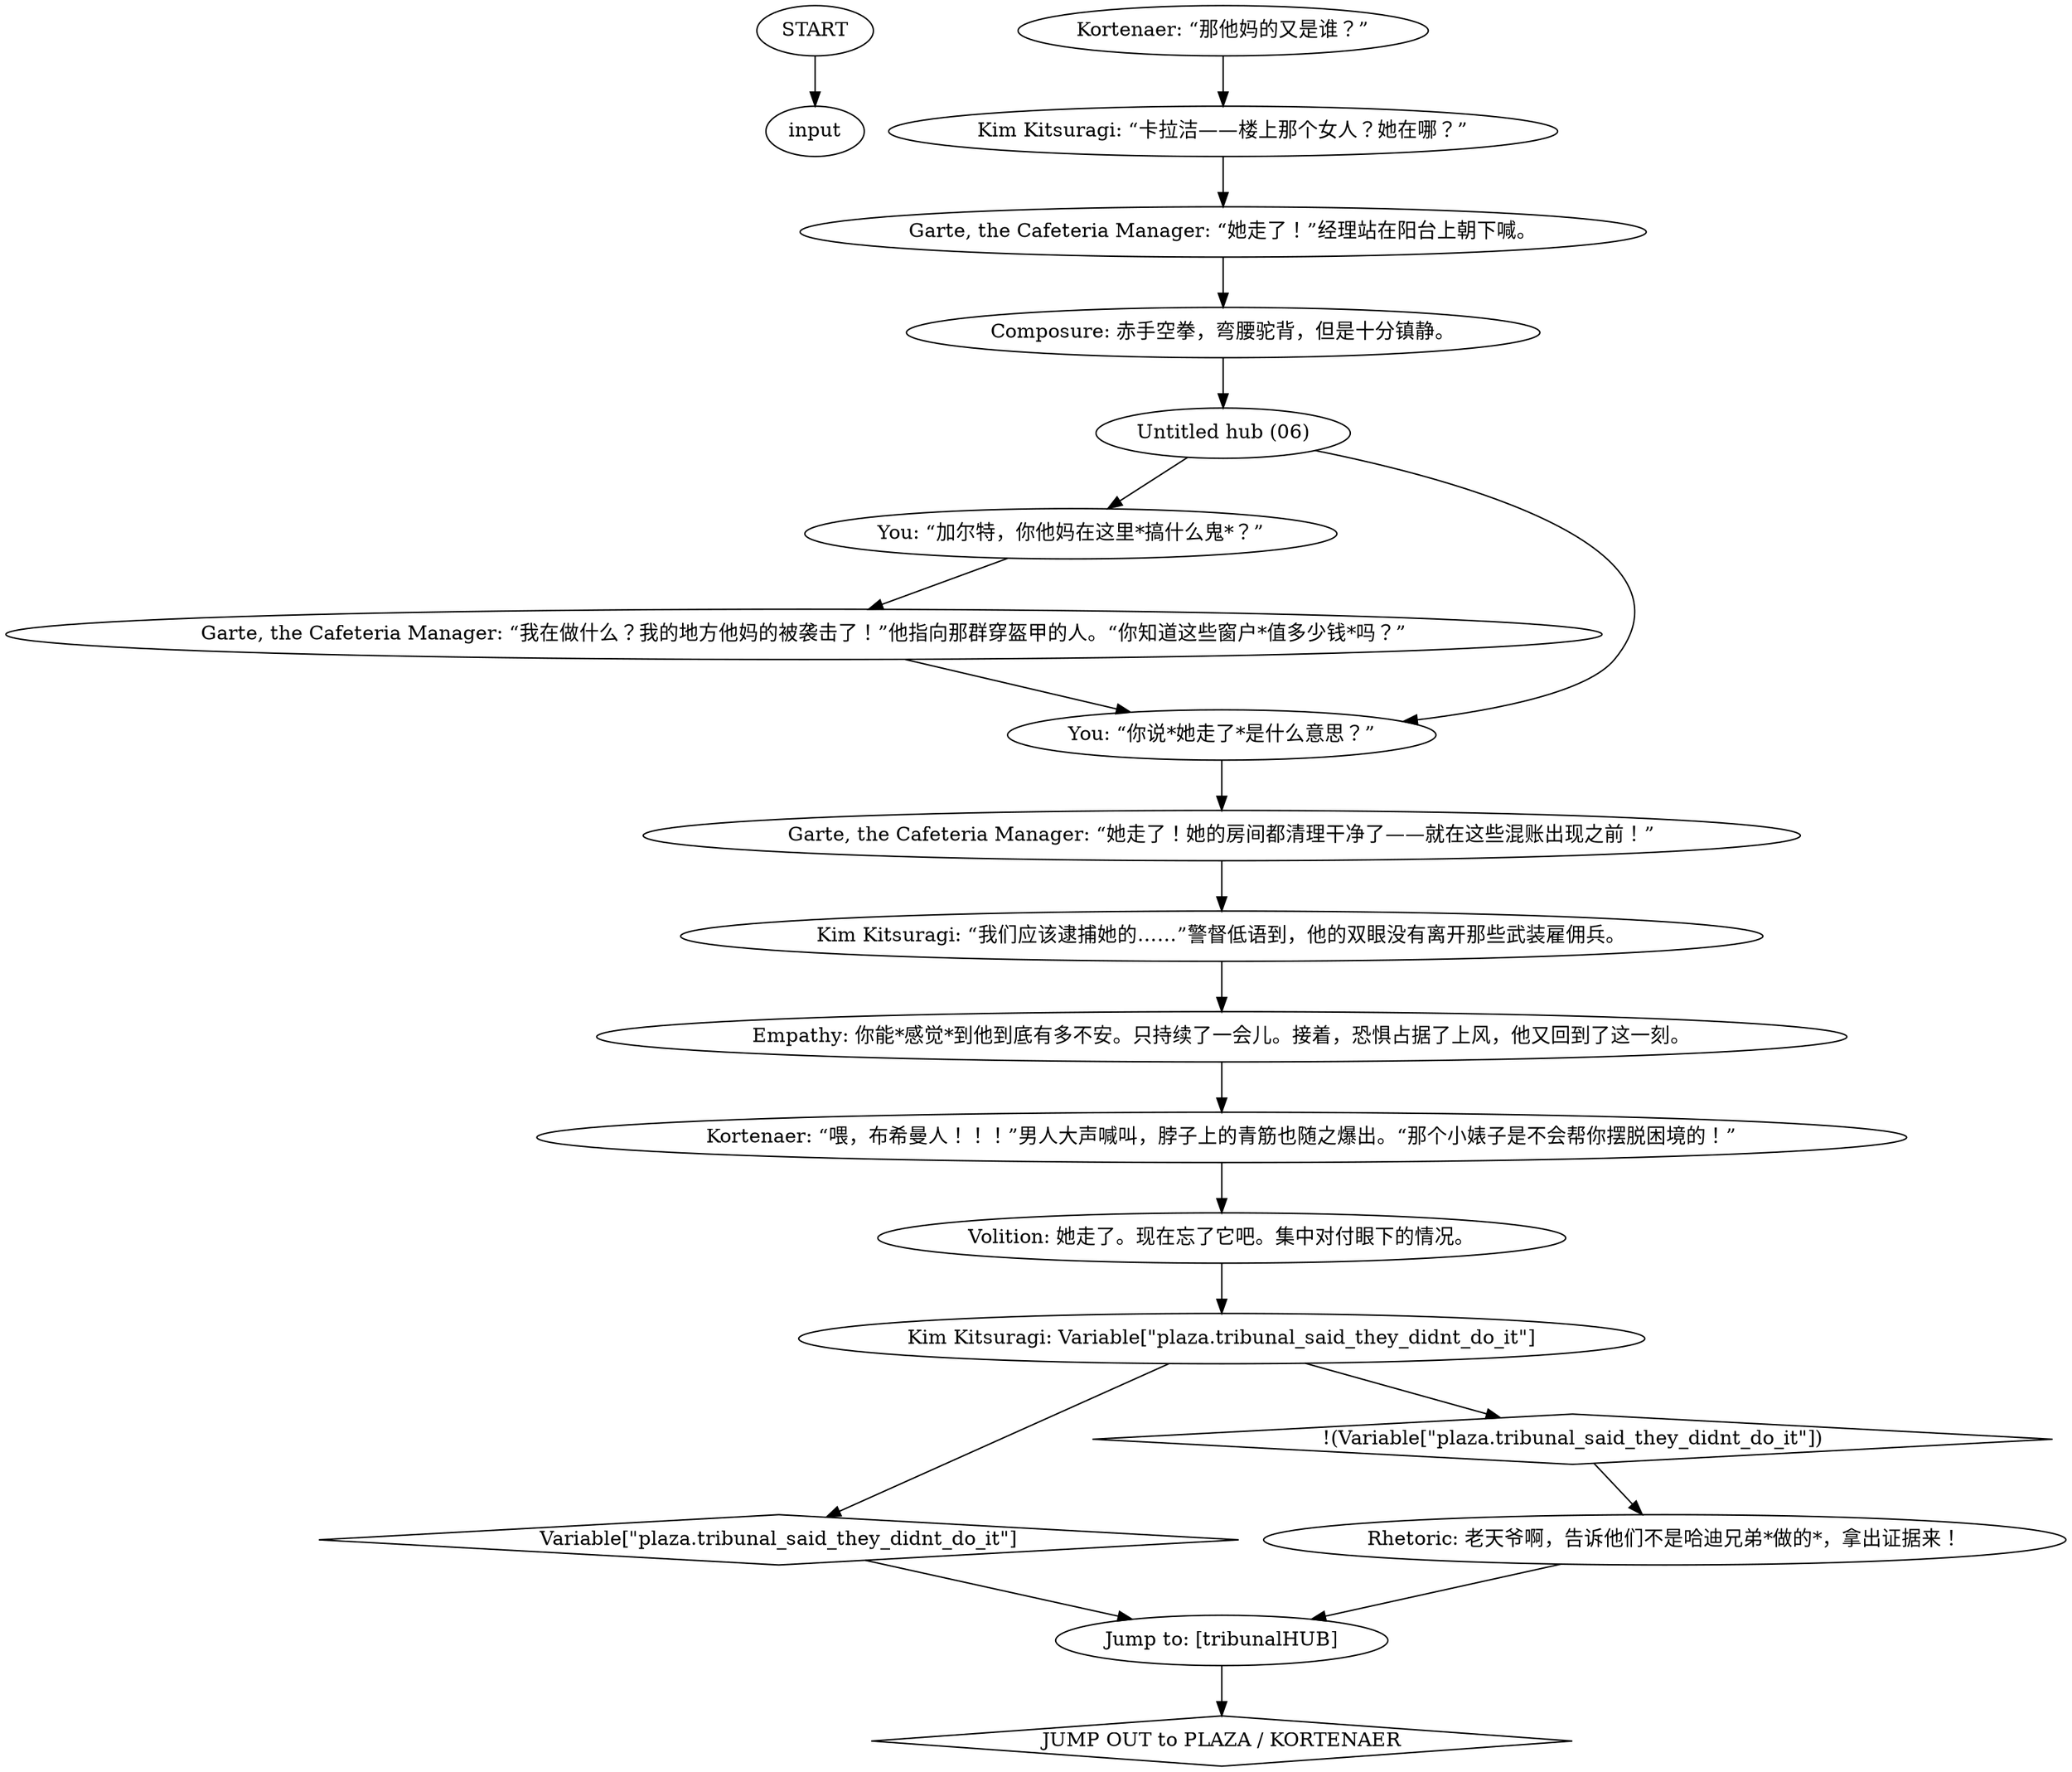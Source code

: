 # TRIBUNAL / WHERE IS KLAASJE?
# "Where is Klaasje? Maybe she can calmly explain this and help diffuse the situation."
# ==================================================
digraph G {
	  0 [label="START"];
	  1 [label="input"];
	  2 [label="Kim Kitsuragi: “卡拉洁——楼上那个女人？她在哪？”"];
	  3 [label="Untitled hub (06)"];
	  4 [label="Kortenaer: “那他妈的又是谁？”"];
	  5 [label="Empathy: 你能*感觉*到他到底有多不安。只持续了一会儿。接着，恐惧占据了上风，他又回到了这一刻。"];
	  6 [label="Volition: 她走了。现在忘了它吧。集中对付眼下的情况。"];
	  7 [label="Rhetoric: 老天爷啊，告诉他们不是哈迪兄弟*做的*，拿出证据来！"];
	  8 [label="Garte, the Cafeteria Manager: “我在做什么？我的地方他妈的被袭击了！”他指向那群穿盔甲的人。“你知道这些窗户*值多少钱*吗？”"];
	  9 [label="Kim Kitsuragi: “我们应该逮捕她的……”警督低语到，他的双眼没有离开那些武装雇佣兵。"];
	  10 [label="Garte, the Cafeteria Manager: “她走了！”经理站在阳台上朝下喊。"];
	  11 [label="Kortenaer: “喂，布希曼人！！！”男人大声喊叫，脖子上的青筋也随之爆出。“那个小婊子是不会帮你摆脱困境的！”"];
	  12 [label="You: “加尔特，你他妈在这里*搞什么鬼*？”"];
	  13 [label="You: “你说*她走了*是什么意思？”"];
	  14 [label="Kim Kitsuragi: Variable[\"plaza.tribunal_said_they_didnt_do_it\"]"];
	  15 [label="Variable[\"plaza.tribunal_said_they_didnt_do_it\"]", shape=diamond];
	  16 [label="!(Variable[\"plaza.tribunal_said_they_didnt_do_it\"])", shape=diamond];
	  17 [label="Composure: 赤手空拳，弯腰驼背，但是十分镇静。"];
	  18 [label="Jump to: [tribunalHUB]"];
	  20 [label="Garte, the Cafeteria Manager: “她走了！她的房间都清理干净了——就在这些混账出现之前！”"];
	  5370183 [label="JUMP OUT to PLAZA / KORTENAER", shape=diamond];
	  0 -> 1
	  2 -> 10
	  3 -> 12
	  3 -> 13
	  4 -> 2
	  5 -> 11
	  6 -> 14
	  7 -> 18
	  8 -> 13
	  9 -> 5
	  10 -> 17
	  11 -> 6
	  12 -> 8
	  13 -> 20
	  14 -> 16
	  14 -> 15
	  15 -> 18
	  16 -> 7
	  17 -> 3
	  18 -> 5370183
	  20 -> 9
}

